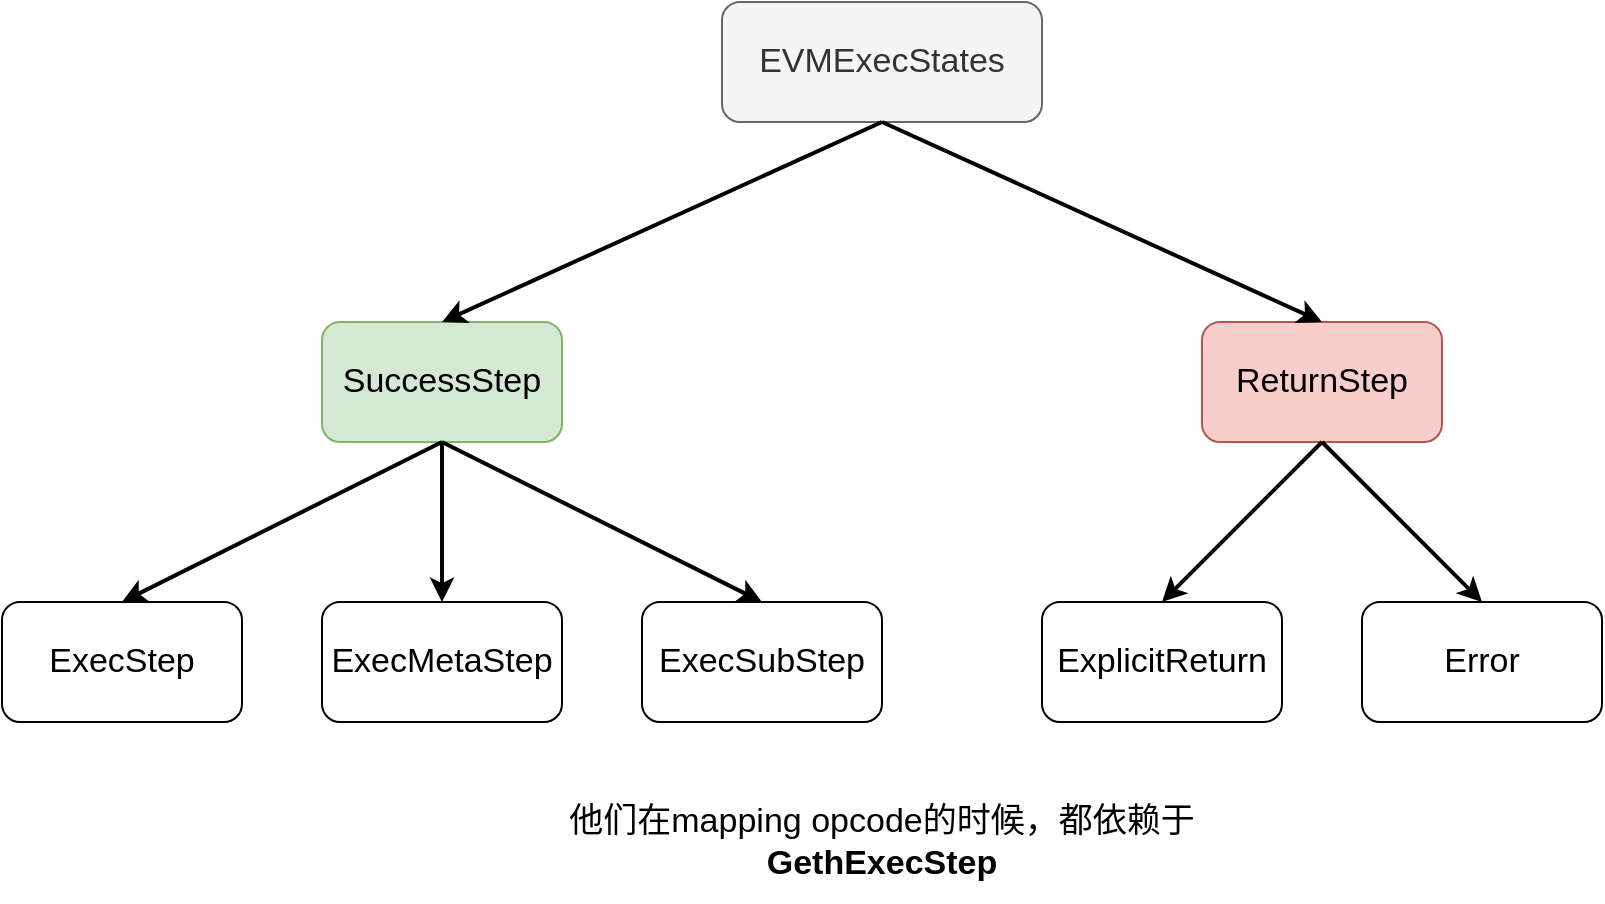 <mxfile version="20.2.3" type="github">
  <diagram id="xP7votodyLcGqL2QUFDL" name="Page-1">
    <mxGraphModel dx="1868" dy="659" grid="1" gridSize="10" guides="1" tooltips="1" connect="1" arrows="1" fold="1" page="1" pageScale="1" pageWidth="850" pageHeight="1100" math="0" shadow="0">
      <root>
        <mxCell id="0" />
        <mxCell id="1" parent="0" />
        <mxCell id="4MtWbJCe0Lgqd9_Smaac-1" value="&lt;font style=&quot;font-size: 17px;&quot;&gt;EVMExecStates&lt;/font&gt;" style="rounded=1;whiteSpace=wrap;html=1;fillColor=#f5f5f5;fontColor=#333333;strokeColor=#666666;" vertex="1" parent="1">
          <mxGeometry x="280" y="40" width="160" height="60" as="geometry" />
        </mxCell>
        <mxCell id="4MtWbJCe0Lgqd9_Smaac-3" value="SuccessStep" style="rounded=1;whiteSpace=wrap;html=1;fontSize=17;fillColor=#d5e8d4;strokeColor=#82b366;" vertex="1" parent="1">
          <mxGeometry x="80" y="200" width="120" height="60" as="geometry" />
        </mxCell>
        <mxCell id="4MtWbJCe0Lgqd9_Smaac-4" value="ReturnStep" style="rounded=1;whiteSpace=wrap;html=1;fontSize=17;fillColor=#f8cecc;strokeColor=#b85450;" vertex="1" parent="1">
          <mxGeometry x="520" y="200" width="120" height="60" as="geometry" />
        </mxCell>
        <mxCell id="4MtWbJCe0Lgqd9_Smaac-5" value="ExecStep" style="rounded=1;whiteSpace=wrap;html=1;fontSize=17;" vertex="1" parent="1">
          <mxGeometry x="-80" y="340" width="120" height="60" as="geometry" />
        </mxCell>
        <mxCell id="4MtWbJCe0Lgqd9_Smaac-6" value="ExecMetaStep" style="rounded=1;whiteSpace=wrap;html=1;fontSize=17;" vertex="1" parent="1">
          <mxGeometry x="80" y="340" width="120" height="60" as="geometry" />
        </mxCell>
        <mxCell id="4MtWbJCe0Lgqd9_Smaac-7" value="ExecSubStep" style="rounded=1;whiteSpace=wrap;html=1;fontSize=17;" vertex="1" parent="1">
          <mxGeometry x="240" y="340" width="120" height="60" as="geometry" />
        </mxCell>
        <mxCell id="4MtWbJCe0Lgqd9_Smaac-8" value="ExplicitReturn" style="rounded=1;whiteSpace=wrap;html=1;fontSize=17;" vertex="1" parent="1">
          <mxGeometry x="440" y="340" width="120" height="60" as="geometry" />
        </mxCell>
        <mxCell id="4MtWbJCe0Lgqd9_Smaac-9" value="Error" style="rounded=1;whiteSpace=wrap;html=1;fontSize=17;" vertex="1" parent="1">
          <mxGeometry x="600" y="340" width="120" height="60" as="geometry" />
        </mxCell>
        <mxCell id="4MtWbJCe0Lgqd9_Smaac-10" value="" style="endArrow=classic;html=1;rounded=0;fontSize=17;strokeWidth=2;exitX=0.5;exitY=1;exitDx=0;exitDy=0;entryX=0.5;entryY=0;entryDx=0;entryDy=0;" edge="1" parent="1" source="4MtWbJCe0Lgqd9_Smaac-1" target="4MtWbJCe0Lgqd9_Smaac-3">
          <mxGeometry width="50" height="50" relative="1" as="geometry">
            <mxPoint x="400" y="390" as="sourcePoint" />
            <mxPoint x="450" y="340" as="targetPoint" />
          </mxGeometry>
        </mxCell>
        <mxCell id="4MtWbJCe0Lgqd9_Smaac-11" value="" style="endArrow=classic;html=1;rounded=0;fontSize=17;strokeWidth=2;exitX=0.5;exitY=1;exitDx=0;exitDy=0;entryX=0.5;entryY=0;entryDx=0;entryDy=0;" edge="1" parent="1" source="4MtWbJCe0Lgqd9_Smaac-1" target="4MtWbJCe0Lgqd9_Smaac-4">
          <mxGeometry width="50" height="50" relative="1" as="geometry">
            <mxPoint x="370" y="110" as="sourcePoint" />
            <mxPoint x="150" y="210" as="targetPoint" />
          </mxGeometry>
        </mxCell>
        <mxCell id="4MtWbJCe0Lgqd9_Smaac-12" value="" style="endArrow=classic;html=1;rounded=0;fontSize=17;strokeWidth=2;exitX=0.5;exitY=1;exitDx=0;exitDy=0;entryX=0.5;entryY=0;entryDx=0;entryDy=0;" edge="1" parent="1" source="4MtWbJCe0Lgqd9_Smaac-3" target="4MtWbJCe0Lgqd9_Smaac-5">
          <mxGeometry width="50" height="50" relative="1" as="geometry">
            <mxPoint x="370" y="110" as="sourcePoint" />
            <mxPoint x="150" y="210" as="targetPoint" />
          </mxGeometry>
        </mxCell>
        <mxCell id="4MtWbJCe0Lgqd9_Smaac-13" value="" style="endArrow=classic;html=1;rounded=0;fontSize=17;strokeWidth=2;exitX=0.5;exitY=1;exitDx=0;exitDy=0;entryX=0.5;entryY=0;entryDx=0;entryDy=0;" edge="1" parent="1" source="4MtWbJCe0Lgqd9_Smaac-3" target="4MtWbJCe0Lgqd9_Smaac-7">
          <mxGeometry width="50" height="50" relative="1" as="geometry">
            <mxPoint x="150" y="270" as="sourcePoint" />
            <mxPoint x="-10" y="310" as="targetPoint" />
          </mxGeometry>
        </mxCell>
        <mxCell id="4MtWbJCe0Lgqd9_Smaac-14" value="" style="endArrow=classic;html=1;rounded=0;fontSize=17;strokeWidth=2;exitX=0.5;exitY=1;exitDx=0;exitDy=0;entryX=0.5;entryY=0;entryDx=0;entryDy=0;" edge="1" parent="1" source="4MtWbJCe0Lgqd9_Smaac-3" target="4MtWbJCe0Lgqd9_Smaac-6">
          <mxGeometry width="50" height="50" relative="1" as="geometry">
            <mxPoint x="150" y="270" as="sourcePoint" />
            <mxPoint x="310" y="350" as="targetPoint" />
          </mxGeometry>
        </mxCell>
        <mxCell id="4MtWbJCe0Lgqd9_Smaac-15" value="" style="endArrow=classic;html=1;rounded=0;fontSize=17;strokeWidth=2;exitX=0.5;exitY=1;exitDx=0;exitDy=0;entryX=0.5;entryY=0;entryDx=0;entryDy=0;" edge="1" parent="1" source="4MtWbJCe0Lgqd9_Smaac-4" target="4MtWbJCe0Lgqd9_Smaac-8">
          <mxGeometry width="50" height="50" relative="1" as="geometry">
            <mxPoint x="150" y="270" as="sourcePoint" />
            <mxPoint x="310" y="350" as="targetPoint" />
          </mxGeometry>
        </mxCell>
        <mxCell id="4MtWbJCe0Lgqd9_Smaac-16" value="" style="endArrow=classic;html=1;rounded=0;fontSize=17;strokeWidth=2;entryX=0.5;entryY=0;entryDx=0;entryDy=0;" edge="1" parent="1" target="4MtWbJCe0Lgqd9_Smaac-9">
          <mxGeometry width="50" height="50" relative="1" as="geometry">
            <mxPoint x="580" y="260" as="sourcePoint" />
            <mxPoint x="510" y="350" as="targetPoint" />
          </mxGeometry>
        </mxCell>
        <mxCell id="4MtWbJCe0Lgqd9_Smaac-17" value="他们在mapping opcode的时候，都依赖于&lt;span data-reactroot=&quot;&quot; class=&quot;notion-enable-hover&quot; data-token-index=&quot;0&quot; style=&quot;font-weight:600&quot;&gt;GethExecStep&lt;/span&gt;" style="text;html=1;strokeColor=none;fillColor=none;align=center;verticalAlign=middle;whiteSpace=wrap;rounded=0;fontSize=17;" vertex="1" parent="1">
          <mxGeometry x="180" y="430" width="360" height="60" as="geometry" />
        </mxCell>
      </root>
    </mxGraphModel>
  </diagram>
</mxfile>
